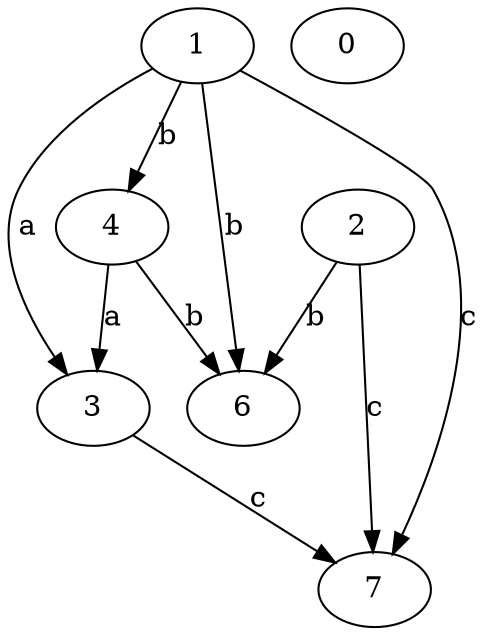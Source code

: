 strict digraph  {
1;
2;
0;
3;
4;
6;
7;
1 -> 3  [label=a];
1 -> 4  [label=b];
1 -> 6  [label=b];
1 -> 7  [label=c];
2 -> 6  [label=b];
2 -> 7  [label=c];
3 -> 7  [label=c];
4 -> 3  [label=a];
4 -> 6  [label=b];
}
